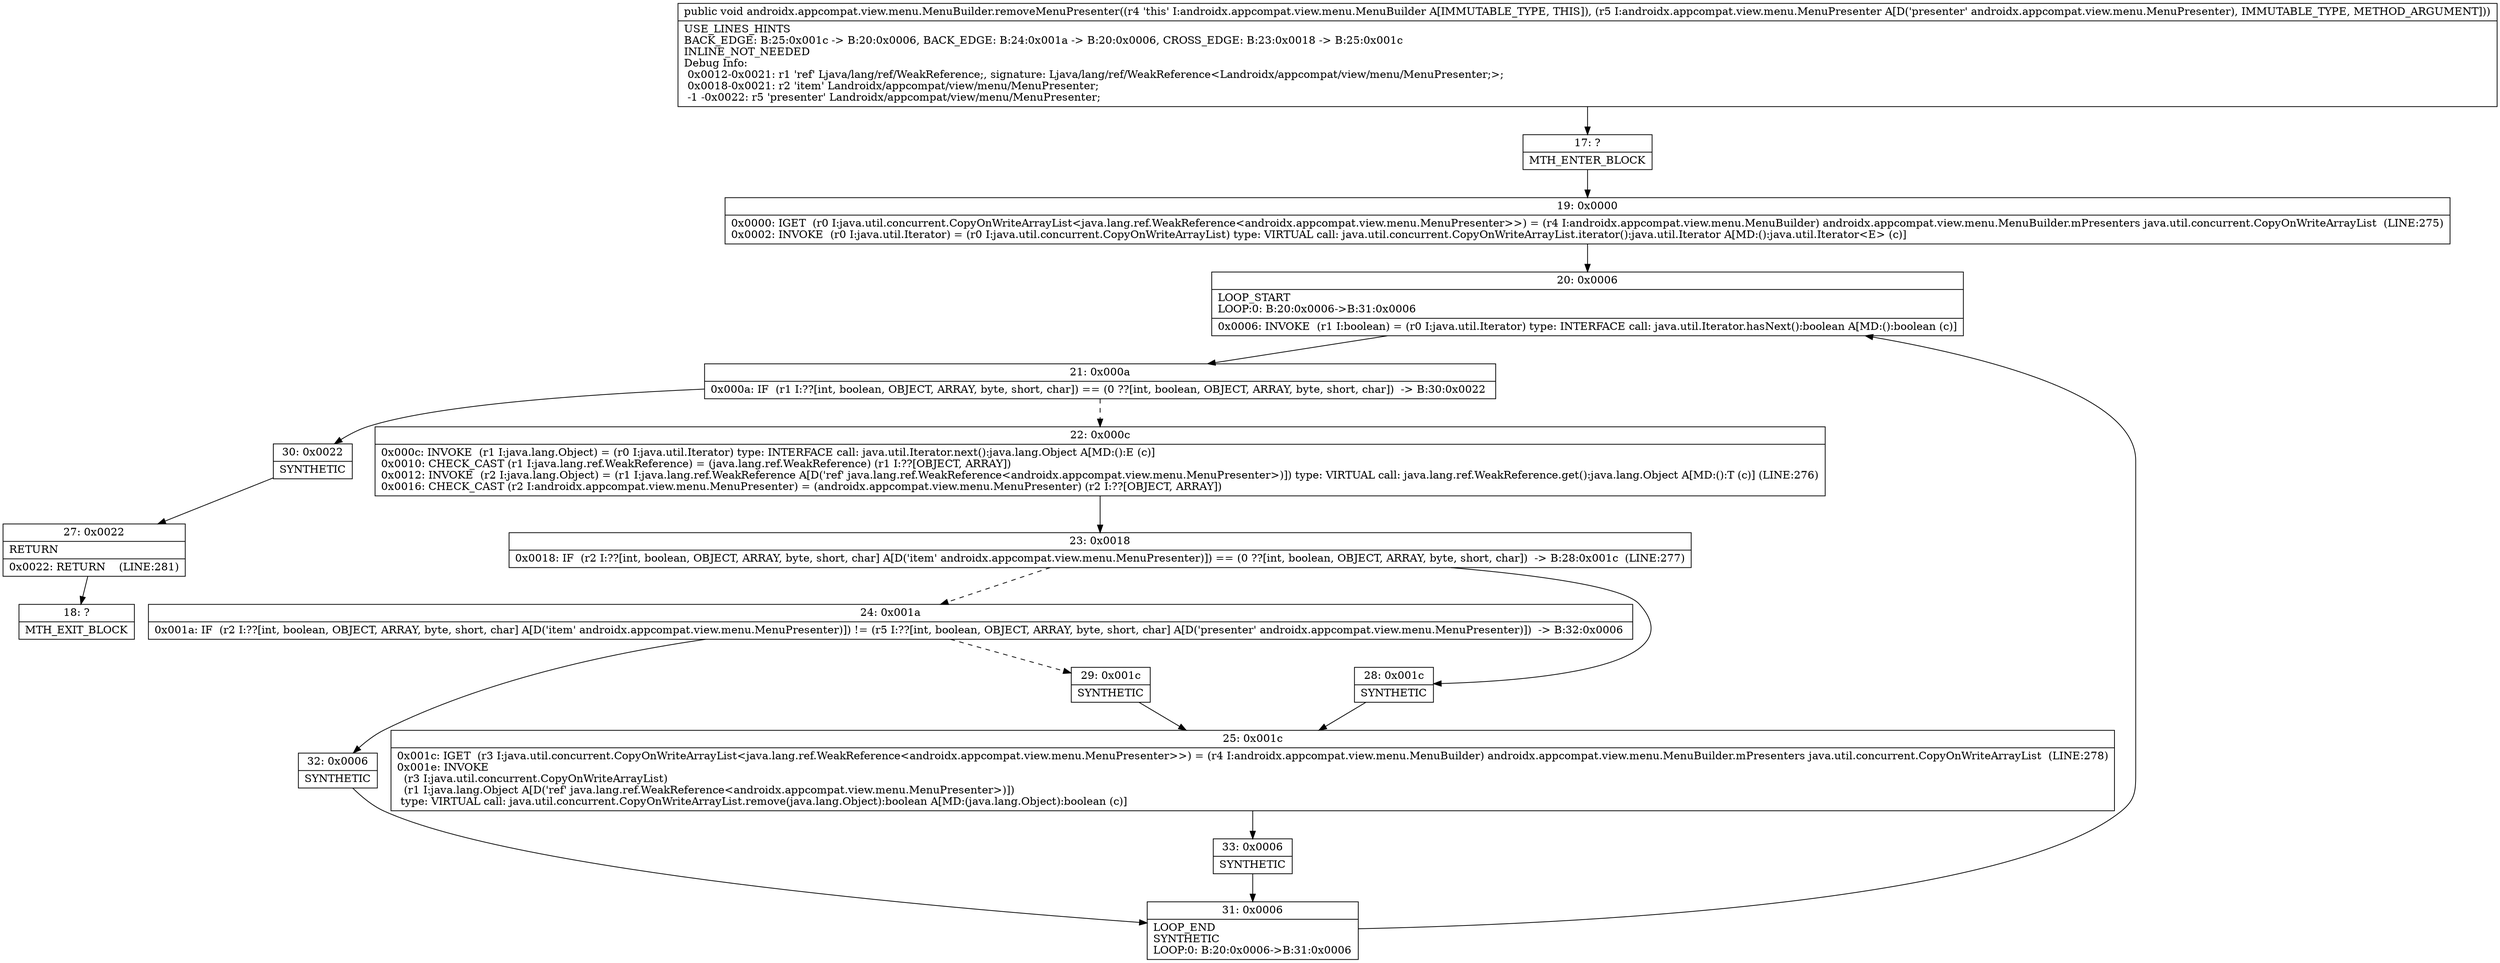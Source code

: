 digraph "CFG forandroidx.appcompat.view.menu.MenuBuilder.removeMenuPresenter(Landroidx\/appcompat\/view\/menu\/MenuPresenter;)V" {
Node_17 [shape=record,label="{17\:\ ?|MTH_ENTER_BLOCK\l}"];
Node_19 [shape=record,label="{19\:\ 0x0000|0x0000: IGET  (r0 I:java.util.concurrent.CopyOnWriteArrayList\<java.lang.ref.WeakReference\<androidx.appcompat.view.menu.MenuPresenter\>\>) = (r4 I:androidx.appcompat.view.menu.MenuBuilder) androidx.appcompat.view.menu.MenuBuilder.mPresenters java.util.concurrent.CopyOnWriteArrayList  (LINE:275)\l0x0002: INVOKE  (r0 I:java.util.Iterator) = (r0 I:java.util.concurrent.CopyOnWriteArrayList) type: VIRTUAL call: java.util.concurrent.CopyOnWriteArrayList.iterator():java.util.Iterator A[MD:():java.util.Iterator\<E\> (c)]\l}"];
Node_20 [shape=record,label="{20\:\ 0x0006|LOOP_START\lLOOP:0: B:20:0x0006\-\>B:31:0x0006\l|0x0006: INVOKE  (r1 I:boolean) = (r0 I:java.util.Iterator) type: INTERFACE call: java.util.Iterator.hasNext():boolean A[MD:():boolean (c)]\l}"];
Node_21 [shape=record,label="{21\:\ 0x000a|0x000a: IF  (r1 I:??[int, boolean, OBJECT, ARRAY, byte, short, char]) == (0 ??[int, boolean, OBJECT, ARRAY, byte, short, char])  \-\> B:30:0x0022 \l}"];
Node_22 [shape=record,label="{22\:\ 0x000c|0x000c: INVOKE  (r1 I:java.lang.Object) = (r0 I:java.util.Iterator) type: INTERFACE call: java.util.Iterator.next():java.lang.Object A[MD:():E (c)]\l0x0010: CHECK_CAST (r1 I:java.lang.ref.WeakReference) = (java.lang.ref.WeakReference) (r1 I:??[OBJECT, ARRAY]) \l0x0012: INVOKE  (r2 I:java.lang.Object) = (r1 I:java.lang.ref.WeakReference A[D('ref' java.lang.ref.WeakReference\<androidx.appcompat.view.menu.MenuPresenter\>)]) type: VIRTUAL call: java.lang.ref.WeakReference.get():java.lang.Object A[MD:():T (c)] (LINE:276)\l0x0016: CHECK_CAST (r2 I:androidx.appcompat.view.menu.MenuPresenter) = (androidx.appcompat.view.menu.MenuPresenter) (r2 I:??[OBJECT, ARRAY]) \l}"];
Node_23 [shape=record,label="{23\:\ 0x0018|0x0018: IF  (r2 I:??[int, boolean, OBJECT, ARRAY, byte, short, char] A[D('item' androidx.appcompat.view.menu.MenuPresenter)]) == (0 ??[int, boolean, OBJECT, ARRAY, byte, short, char])  \-\> B:28:0x001c  (LINE:277)\l}"];
Node_24 [shape=record,label="{24\:\ 0x001a|0x001a: IF  (r2 I:??[int, boolean, OBJECT, ARRAY, byte, short, char] A[D('item' androidx.appcompat.view.menu.MenuPresenter)]) != (r5 I:??[int, boolean, OBJECT, ARRAY, byte, short, char] A[D('presenter' androidx.appcompat.view.menu.MenuPresenter)])  \-\> B:32:0x0006 \l}"];
Node_29 [shape=record,label="{29\:\ 0x001c|SYNTHETIC\l}"];
Node_25 [shape=record,label="{25\:\ 0x001c|0x001c: IGET  (r3 I:java.util.concurrent.CopyOnWriteArrayList\<java.lang.ref.WeakReference\<androidx.appcompat.view.menu.MenuPresenter\>\>) = (r4 I:androidx.appcompat.view.menu.MenuBuilder) androidx.appcompat.view.menu.MenuBuilder.mPresenters java.util.concurrent.CopyOnWriteArrayList  (LINE:278)\l0x001e: INVOKE  \l  (r3 I:java.util.concurrent.CopyOnWriteArrayList)\l  (r1 I:java.lang.Object A[D('ref' java.lang.ref.WeakReference\<androidx.appcompat.view.menu.MenuPresenter\>)])\l type: VIRTUAL call: java.util.concurrent.CopyOnWriteArrayList.remove(java.lang.Object):boolean A[MD:(java.lang.Object):boolean (c)]\l}"];
Node_33 [shape=record,label="{33\:\ 0x0006|SYNTHETIC\l}"];
Node_31 [shape=record,label="{31\:\ 0x0006|LOOP_END\lSYNTHETIC\lLOOP:0: B:20:0x0006\-\>B:31:0x0006\l}"];
Node_32 [shape=record,label="{32\:\ 0x0006|SYNTHETIC\l}"];
Node_28 [shape=record,label="{28\:\ 0x001c|SYNTHETIC\l}"];
Node_30 [shape=record,label="{30\:\ 0x0022|SYNTHETIC\l}"];
Node_27 [shape=record,label="{27\:\ 0x0022|RETURN\l|0x0022: RETURN    (LINE:281)\l}"];
Node_18 [shape=record,label="{18\:\ ?|MTH_EXIT_BLOCK\l}"];
MethodNode[shape=record,label="{public void androidx.appcompat.view.menu.MenuBuilder.removeMenuPresenter((r4 'this' I:androidx.appcompat.view.menu.MenuBuilder A[IMMUTABLE_TYPE, THIS]), (r5 I:androidx.appcompat.view.menu.MenuPresenter A[D('presenter' androidx.appcompat.view.menu.MenuPresenter), IMMUTABLE_TYPE, METHOD_ARGUMENT]))  | USE_LINES_HINTS\lBACK_EDGE: B:25:0x001c \-\> B:20:0x0006, BACK_EDGE: B:24:0x001a \-\> B:20:0x0006, CROSS_EDGE: B:23:0x0018 \-\> B:25:0x001c\lINLINE_NOT_NEEDED\lDebug Info:\l  0x0012\-0x0021: r1 'ref' Ljava\/lang\/ref\/WeakReference;, signature: Ljava\/lang\/ref\/WeakReference\<Landroidx\/appcompat\/view\/menu\/MenuPresenter;\>;\l  0x0018\-0x0021: r2 'item' Landroidx\/appcompat\/view\/menu\/MenuPresenter;\l  \-1 \-0x0022: r5 'presenter' Landroidx\/appcompat\/view\/menu\/MenuPresenter;\l}"];
MethodNode -> Node_17;Node_17 -> Node_19;
Node_19 -> Node_20;
Node_20 -> Node_21;
Node_21 -> Node_22[style=dashed];
Node_21 -> Node_30;
Node_22 -> Node_23;
Node_23 -> Node_24[style=dashed];
Node_23 -> Node_28;
Node_24 -> Node_29[style=dashed];
Node_24 -> Node_32;
Node_29 -> Node_25;
Node_25 -> Node_33;
Node_33 -> Node_31;
Node_31 -> Node_20;
Node_32 -> Node_31;
Node_28 -> Node_25;
Node_30 -> Node_27;
Node_27 -> Node_18;
}


